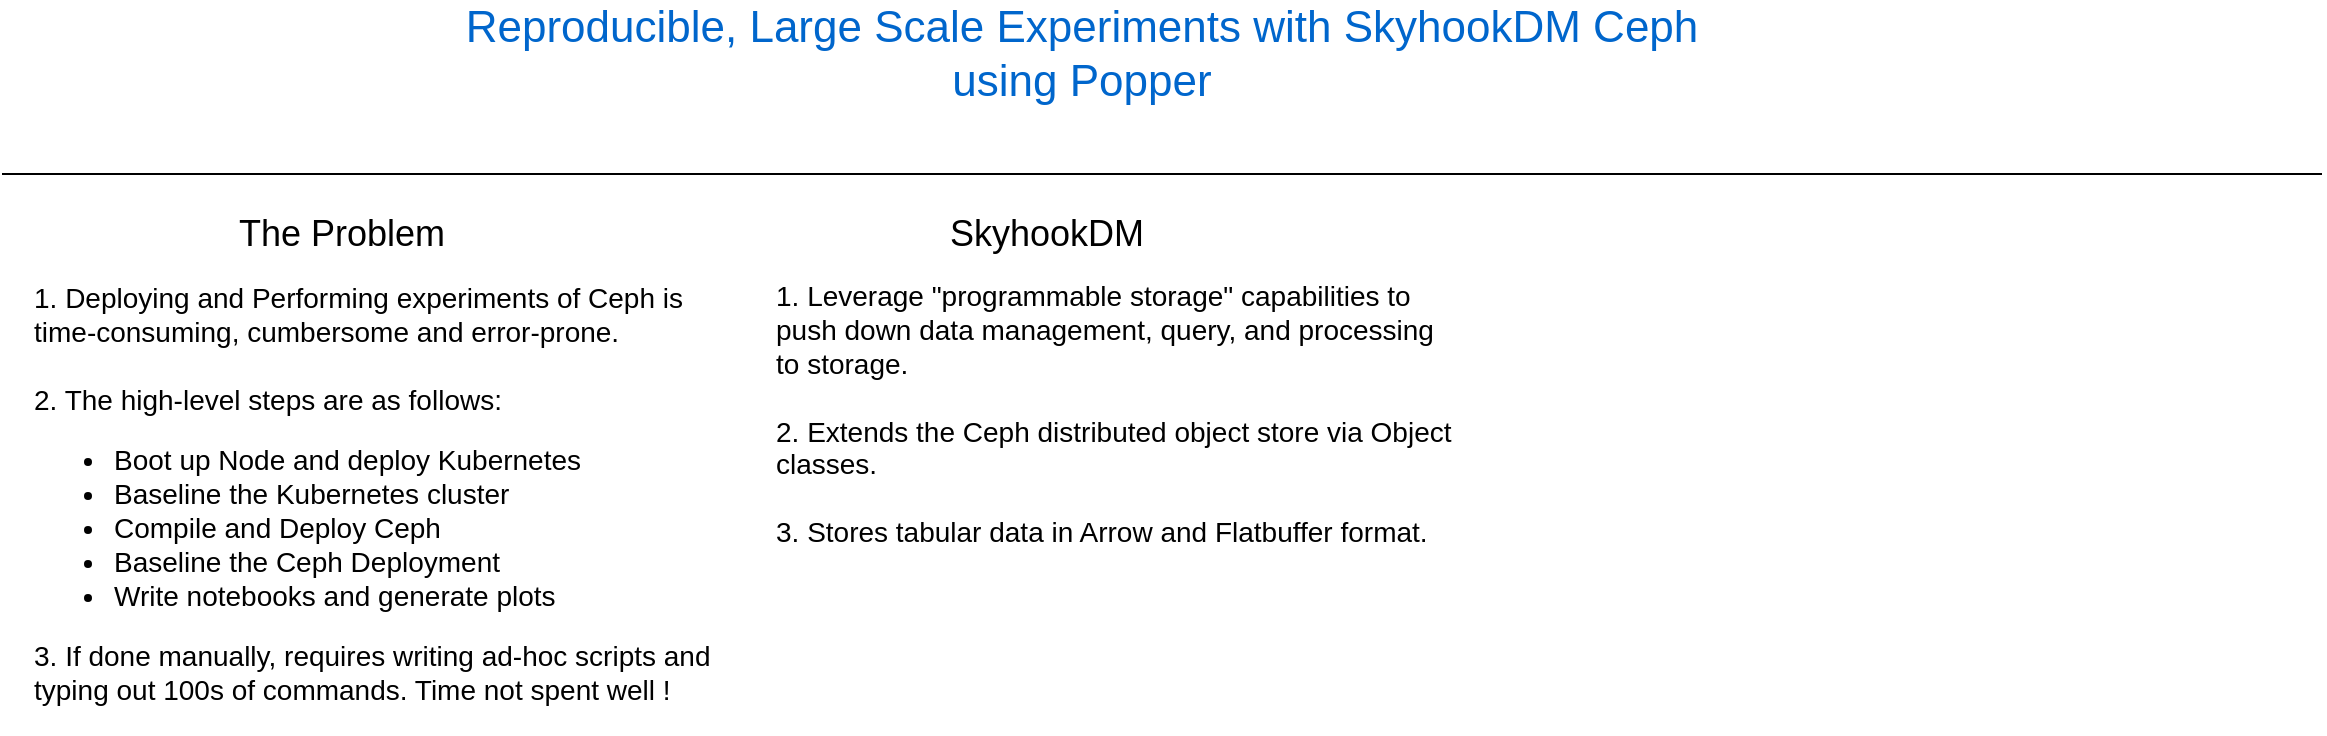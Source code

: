 <mxfile version="13.7.1" type="github">
  <diagram id="dcP60B0NoK9WWwO6IKdQ" name="Page-1">
    <mxGraphModel dx="946" dy="1305" grid="1" gridSize="10" guides="1" tooltips="1" connect="1" arrows="1" fold="1" page="1" pageScale="1" pageWidth="1169" pageHeight="827" math="0" shadow="0">
      <root>
        <mxCell id="0" />
        <mxCell id="1" parent="0" />
        <mxCell id="TLtv2jbyTkEXlZUa4dDv-1" value="&lt;font style=&quot;font-size: 22px&quot; color=&quot;#0066cc&quot;&gt;Reproducible, Large Scale Experiments with SkyhookDM Ceph using Popper&lt;/font&gt;" style="text;html=1;strokeColor=none;fillColor=none;align=center;verticalAlign=middle;whiteSpace=wrap;rounded=0;" parent="1" vertex="1">
          <mxGeometry x="210" y="-790" width="670" height="20" as="geometry" />
        </mxCell>
        <mxCell id="TLtv2jbyTkEXlZUa4dDv-2" value="" style="endArrow=none;html=1;" parent="1" edge="1">
          <mxGeometry width="50" height="50" relative="1" as="geometry">
            <mxPoint x="5" y="-720" as="sourcePoint" />
            <mxPoint x="1165" y="-720" as="targetPoint" />
          </mxGeometry>
        </mxCell>
        <mxCell id="jfKvlz78rpgBTAkkKznz-1" value="&lt;font style=&quot;font-size: 18px&quot;&gt;The Problem&lt;/font&gt;" style="text;html=1;strokeColor=none;fillColor=none;align=center;verticalAlign=middle;whiteSpace=wrap;rounded=0;" parent="1" vertex="1">
          <mxGeometry x="110" y="-700" width="130" height="20" as="geometry" />
        </mxCell>
        <mxCell id="jfKvlz78rpgBTAkkKznz-6" value="&lt;div style=&quot;text-align: left ; font-size: 14px&quot;&gt;&lt;font style=&quot;font-size: 14px&quot;&gt;1. Deploying and Performing experiments of Ceph is&amp;nbsp;&lt;/font&gt;&lt;/div&gt;&lt;div style=&quot;text-align: left ; font-size: 14px&quot;&gt;&lt;font style=&quot;font-size: 14px&quot;&gt;time-consuming, cumbersome and error-prone.&lt;/font&gt;&lt;/div&gt;&lt;div style=&quot;text-align: left ; font-size: 14px&quot;&gt;&lt;font style=&quot;font-size: 14px&quot;&gt;&lt;br&gt;&lt;/font&gt;&lt;/div&gt;&lt;font style=&quot;font-size: 14px&quot;&gt;&lt;div style=&quot;text-align: left&quot;&gt;&lt;span&gt;2. The high-level steps are as follows:&amp;nbsp;&lt;/span&gt;&lt;/div&gt;&lt;div style=&quot;text-align: left&quot;&gt;&lt;ul&gt;&lt;li&gt;&lt;span&gt;&lt;div style=&quot;text-align: left&quot;&gt;&lt;span&gt;Boot up Node and deploy Kubernetes&lt;/span&gt;&lt;/div&gt;&lt;/span&gt;&lt;/li&gt;&lt;li&gt;&lt;div style=&quot;text-align: left&quot;&gt;Baseline the Kubernetes cluster&lt;/div&gt;&lt;/li&gt;&lt;li&gt;&lt;div style=&quot;text-align: left&quot;&gt;Compile and Deploy Ceph&lt;/div&gt;&lt;/li&gt;&lt;li&gt;&lt;div style=&quot;text-align: left&quot;&gt;Baseline the Ceph Deployment&lt;/div&gt;&lt;/li&gt;&lt;li&gt;&lt;div style=&quot;text-align: left&quot;&gt;Write notebooks and generate plots&lt;/div&gt;&lt;/li&gt;&lt;/ul&gt;&lt;div&gt;3. If done manually, requires writing ad-hoc scripts and typing out 100s of commands. Time not spent well !&lt;/div&gt;&lt;/div&gt;&lt;/font&gt;" style="text;html=1;strokeColor=none;fillColor=none;align=center;verticalAlign=middle;whiteSpace=wrap;rounded=0;" parent="1" vertex="1">
          <mxGeometry x="20" y="-680" width="350" height="240" as="geometry" />
        </mxCell>
        <mxCell id="jfKvlz78rpgBTAkkKznz-7" style="edgeStyle=orthogonalEdgeStyle;rounded=0;orthogonalLoop=1;jettySize=auto;html=1;exitX=0.5;exitY=1;exitDx=0;exitDy=0;" parent="1" source="jfKvlz78rpgBTAkkKznz-1" target="jfKvlz78rpgBTAkkKznz-1" edge="1">
          <mxGeometry relative="1" as="geometry" />
        </mxCell>
        <mxCell id="jfKvlz78rpgBTAkkKznz-8" style="edgeStyle=orthogonalEdgeStyle;rounded=0;orthogonalLoop=1;jettySize=auto;html=1;exitX=0.5;exitY=1;exitDx=0;exitDy=0;" parent="1" source="jfKvlz78rpgBTAkkKznz-1" target="jfKvlz78rpgBTAkkKznz-1" edge="1">
          <mxGeometry relative="1" as="geometry" />
        </mxCell>
        <mxCell id="7dyDRv-mh5p-rkIBtsI9-1" value="&lt;font style=&quot;font-size: 18px&quot;&gt;SkyhookDM&lt;/font&gt;" style="text;html=1;strokeColor=none;fillColor=none;align=center;verticalAlign=middle;whiteSpace=wrap;rounded=0;" vertex="1" parent="1">
          <mxGeometry x="525" y="-700" width="5" height="20" as="geometry" />
        </mxCell>
        <mxCell id="7dyDRv-mh5p-rkIBtsI9-2" value="&lt;font style=&quot;font-size: 14px&quot;&gt;&lt;span&gt;1. Leverage &quot;programmable storage&quot; capabilities to push down data management, query, and processing to storage.&lt;/span&gt;&lt;br&gt;&lt;br&gt;&lt;span&gt;2. Extends the Ceph distributed object store via Object classes.&lt;/span&gt;&lt;br&gt;&lt;br&gt;&lt;span&gt;3. Stores tabular data in Arrow and Flatbuffer format.&lt;/span&gt;&lt;/font&gt;" style="text;html=1;strokeColor=none;fillColor=none;align=left;verticalAlign=middle;whiteSpace=wrap;rounded=0;" vertex="1" parent="1">
          <mxGeometry x="390" y="-680" width="340" height="160" as="geometry" />
        </mxCell>
      </root>
    </mxGraphModel>
  </diagram>
</mxfile>
